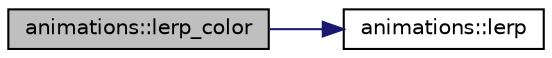 digraph "animations::lerp_color"
{
 // LATEX_PDF_SIZE
  edge [fontname="Helvetica",fontsize="10",labelfontname="Helvetica",labelfontsize="10"];
  node [fontname="Helvetica",fontsize="10",shape=record];
  rankdir="LR";
  Node1 [label="animations::lerp_color",height=0.2,width=0.4,color="black", fillcolor="grey75", style="filled", fontcolor="black",tooltip=" "];
  Node1 -> Node2 [color="midnightblue",fontsize="10",style="solid"];
  Node2 [label="animations::lerp",height=0.2,width=0.4,color="black", fillcolor="white", style="filled",URL="$namespaceanimations.html#a005a32f860e5e4988a17106a24221009",tooltip=" "];
}
